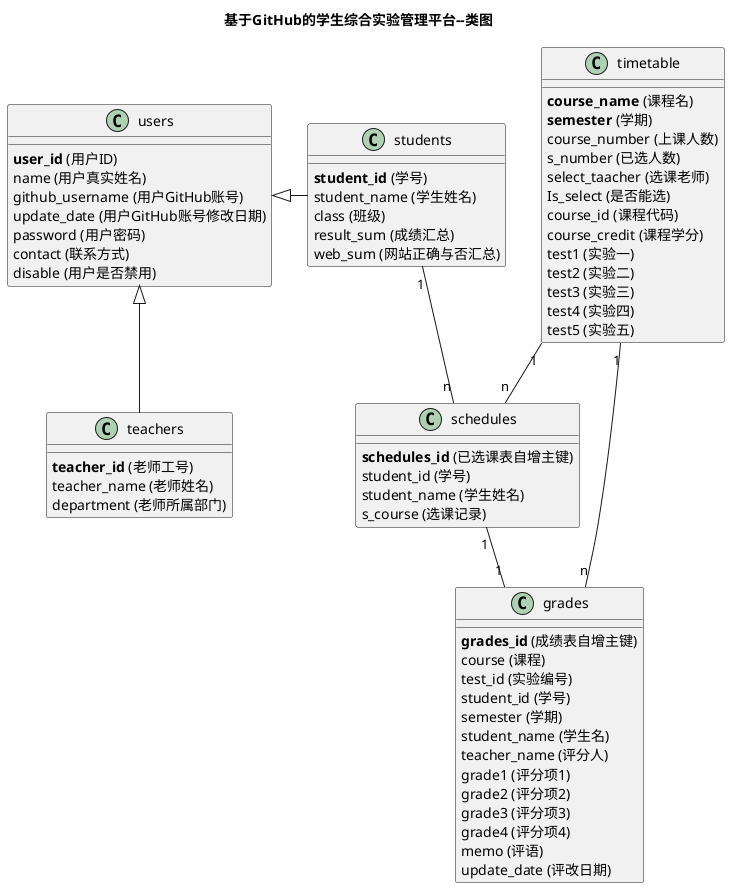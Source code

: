 @startuml

title 基于GitHub的学生综合实验管理平台--类图

class users {
<b>user_id</b> (用户ID)
name (用户真实姓名)
github_username (用户GitHub账号)
update_date (用户GitHub账号修改日期)
password (用户密码)
contact (联系方式)
disable (用户是否禁用)
}

class teachers {
<b>teacher_id</b> (老师工号)
teacher_name (老师姓名)
department (老师所属部门)
}

class students {
<b>student_id</b> (学号)
student_name (学生姓名)
class (班级)
result_sum (成绩汇总)
web_sum (网站正确与否汇总)
}

users <|- students
users <|-- teachers

class timetable {
<b>course_name</b> (课程名)
<b>semester</b> (学期)
course_number (上课人数)
s_number (已选人数)
select_taacher (选课老师)
Is_select (是否能选)
course_id (课程代码)
course_credit (课程学分)
test1 (实验一)
test2 (实验二)
test3 (实验三)
test4 (实验四)
test5 (实验五)
}

class schedules {
<b>schedules_id</b> (已选课表自增主键)
student_id (学号)
student_name (学生姓名)
s_course (选课记录)
}

class grades {
<b>grades_id</b> (成绩表自增主键)
course (课程)
test_id (实验编号)
student_id (学号)
semester (学期)
student_name (学生名)
teacher_name (评分人)
grade1 (评分项1)
grade2 (评分项2)
grade3 (评分项3)
grade4 (评分项4)
memo (评语)
update_date (评改日期)
}


timetable "1" -- "n"  grades
schedules "1" -- "1"  grades
students "1" -- "n"  schedules
timetable "1" -- "n"  schedules

@enduml